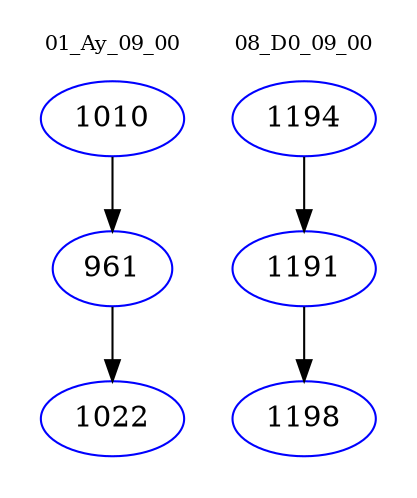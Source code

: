 digraph{
subgraph cluster_0 {
color = white
label = "01_Ay_09_00";
fontsize=10;
T0_1010 [label="1010", color="blue"]
T0_1010 -> T0_961 [color="black"]
T0_961 [label="961", color="blue"]
T0_961 -> T0_1022 [color="black"]
T0_1022 [label="1022", color="blue"]
}
subgraph cluster_1 {
color = white
label = "08_D0_09_00";
fontsize=10;
T1_1194 [label="1194", color="blue"]
T1_1194 -> T1_1191 [color="black"]
T1_1191 [label="1191", color="blue"]
T1_1191 -> T1_1198 [color="black"]
T1_1198 [label="1198", color="blue"]
}
}
